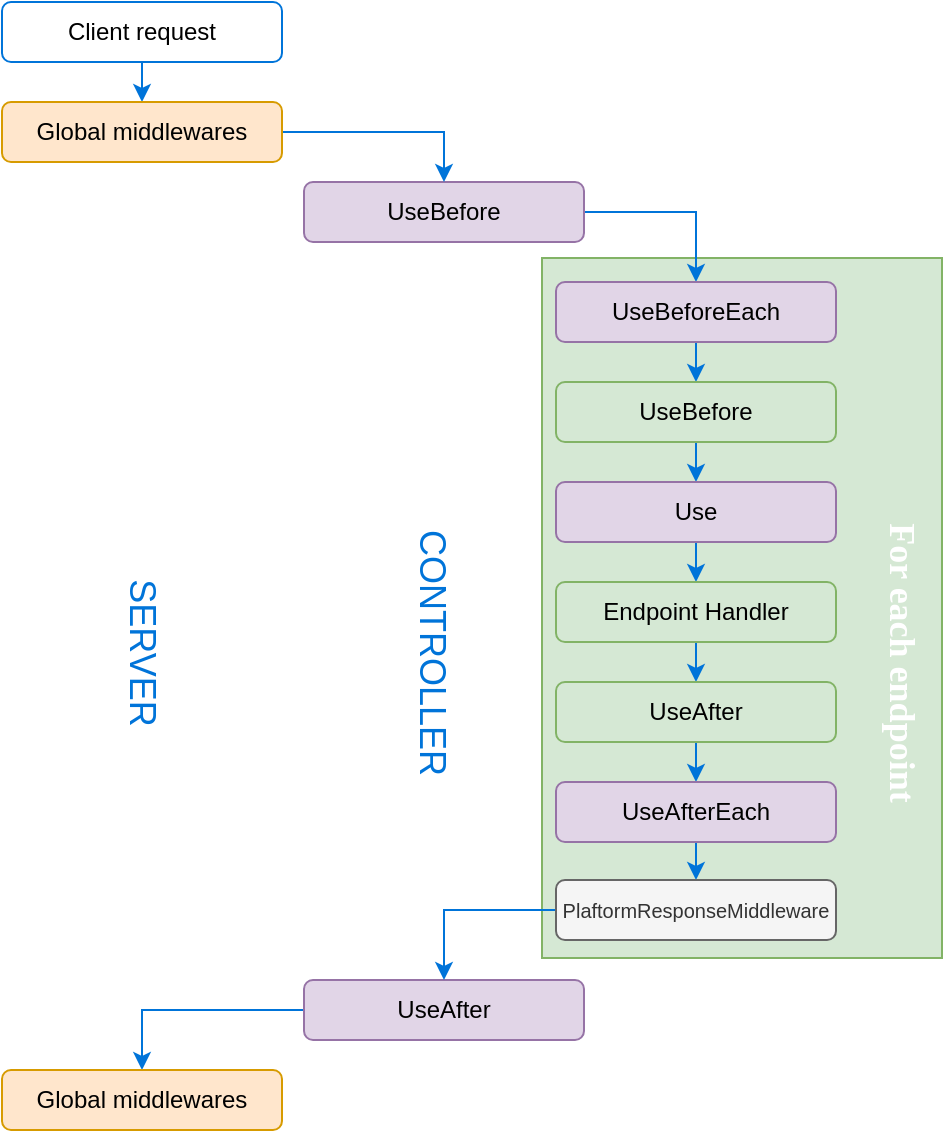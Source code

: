 <mxfile version="13.6.5" type="device"><diagram id="DG_1D_lNAm6PYI5epRoH" name="Page-1"><mxGraphModel dx="1113" dy="611" grid="1" gridSize="10" guides="1" tooltips="1" connect="1" arrows="1" fold="1" page="1" pageScale="1" pageWidth="827" pageHeight="1169" math="0" shadow="0"><root><mxCell id="0"/><mxCell id="1" parent="0"/><mxCell id="iPR62k2iakFlcbkQ49ej-34" value="" style="rounded=0;whiteSpace=wrap;html=1;fillColor=#d5e8d4;strokeColor=#82b366;" parent="1" vertex="1"><mxGeometry x="350" y="183" width="200" height="350" as="geometry"/></mxCell><mxCell id="r-cADyz4mRHKIyRzOxX_-7" style="edgeStyle=orthogonalEdgeStyle;rounded=0;orthogonalLoop=1;jettySize=auto;html=1;exitX=0.5;exitY=1;exitDx=0;exitDy=0;entryX=0.5;entryY=0;entryDx=0;entryDy=0;strokeColor=#0074d9;" parent="1" source="r-cADyz4mRHKIyRzOxX_-1" target="iPR62k2iakFlcbkQ49ej-1" edge="1"><mxGeometry relative="1" as="geometry"><mxPoint x="180" y="145" as="targetPoint"/></mxGeometry></mxCell><mxCell id="r-cADyz4mRHKIyRzOxX_-1" value="Client request" style="rounded=1;whiteSpace=wrap;html=1;strokeColor=#0074d9;fontFamily=Helvetica;" parent="1" vertex="1"><mxGeometry x="80" y="55" width="140" height="30" as="geometry"/></mxCell><mxCell id="iPR62k2iakFlcbkQ49ej-16" style="edgeStyle=orthogonalEdgeStyle;rounded=0;orthogonalLoop=1;jettySize=auto;html=1;exitX=1;exitY=0.5;exitDx=0;exitDy=0;entryX=0.5;entryY=0;entryDx=0;entryDy=0;strokeColor=#0074D9;" parent="1" source="r-cADyz4mRHKIyRzOxX_-12" target="iPR62k2iakFlcbkQ49ej-2" edge="1"><mxGeometry relative="1" as="geometry"/></mxCell><mxCell id="r-cADyz4mRHKIyRzOxX_-12" value="UseBefore" style="rounded=1;whiteSpace=wrap;html=1;strokeColor=#9673a6;fillColor=#e1d5e7;fontFamily=Helvetica;" parent="1" vertex="1"><mxGeometry x="231" y="145" width="140" height="30" as="geometry"/></mxCell><mxCell id="iPR62k2iakFlcbkQ49ej-24" style="edgeStyle=orthogonalEdgeStyle;rounded=0;orthogonalLoop=1;jettySize=auto;html=1;exitX=1;exitY=0.5;exitDx=0;exitDy=0;entryX=0.5;entryY=0;entryDx=0;entryDy=0;strokeColor=#0074D9;" parent="1" source="iPR62k2iakFlcbkQ49ej-1" target="r-cADyz4mRHKIyRzOxX_-12" edge="1"><mxGeometry relative="1" as="geometry"/></mxCell><mxCell id="iPR62k2iakFlcbkQ49ej-1" value="Global middlewares" style="rounded=1;whiteSpace=wrap;html=1;strokeColor=#d79b00;fillColor=#ffe6cc;fontFamily=Helvetica;" parent="1" vertex="1"><mxGeometry x="80" y="105" width="140" height="30" as="geometry"/></mxCell><mxCell id="iPR62k2iakFlcbkQ49ej-19" style="edgeStyle=orthogonalEdgeStyle;rounded=0;orthogonalLoop=1;jettySize=auto;html=1;exitX=0.5;exitY=1;exitDx=0;exitDy=0;entryX=0.5;entryY=0;entryDx=0;entryDy=0;strokeColor=#0074D9;" parent="1" source="iPR62k2iakFlcbkQ49ej-2" target="iPR62k2iakFlcbkQ49ej-3" edge="1"><mxGeometry relative="1" as="geometry"/></mxCell><mxCell id="iPR62k2iakFlcbkQ49ej-2" value="UseBeforeEach" style="rounded=1;whiteSpace=wrap;html=1;strokeColor=#9673a6;fillColor=#e1d5e7;fontFamily=Helvetica;" parent="1" vertex="1"><mxGeometry x="357" y="195" width="140" height="30" as="geometry"/></mxCell><mxCell id="iPR62k2iakFlcbkQ49ej-18" style="edgeStyle=orthogonalEdgeStyle;rounded=0;orthogonalLoop=1;jettySize=auto;html=1;exitX=0.5;exitY=1;exitDx=0;exitDy=0;entryX=0.5;entryY=0;entryDx=0;entryDy=0;strokeColor=#0074D9;" parent="1" source="iPR62k2iakFlcbkQ49ej-3" target="iPR62k2iakFlcbkQ49ej-4" edge="1"><mxGeometry relative="1" as="geometry"/></mxCell><mxCell id="iPR62k2iakFlcbkQ49ej-3" value="UseBefore" style="rounded=1;whiteSpace=wrap;html=1;strokeColor=#82b366;fillColor=#d5e8d4;fontFamily=Helvetica;" parent="1" vertex="1"><mxGeometry x="357" y="245" width="140" height="30" as="geometry"/></mxCell><mxCell id="iPR62k2iakFlcbkQ49ej-26" style="edgeStyle=orthogonalEdgeStyle;rounded=0;orthogonalLoop=1;jettySize=auto;html=1;exitX=0.5;exitY=1;exitDx=0;exitDy=0;entryX=0.5;entryY=0;entryDx=0;entryDy=0;strokeColor=#0074D9;" parent="1" source="iPR62k2iakFlcbkQ49ej-4" target="iPR62k2iakFlcbkQ49ej-5" edge="1"><mxGeometry relative="1" as="geometry"/></mxCell><mxCell id="iPR62k2iakFlcbkQ49ej-4" value="Use" style="rounded=1;whiteSpace=wrap;html=1;strokeColor=#9673a6;fillColor=#e1d5e7;fontFamily=Helvetica;" parent="1" vertex="1"><mxGeometry x="357" y="295" width="140" height="30" as="geometry"/></mxCell><mxCell id="iPR62k2iakFlcbkQ49ej-25" style="edgeStyle=orthogonalEdgeStyle;rounded=0;orthogonalLoop=1;jettySize=auto;html=1;exitX=0.5;exitY=1;exitDx=0;exitDy=0;entryX=0.5;entryY=0;entryDx=0;entryDy=0;strokeColor=#0074D9;" parent="1" source="iPR62k2iakFlcbkQ49ej-5" target="iPR62k2iakFlcbkQ49ej-6" edge="1"><mxGeometry relative="1" as="geometry"/></mxCell><mxCell id="iPR62k2iakFlcbkQ49ej-5" value="Endpoint Handler" style="rounded=1;whiteSpace=wrap;html=1;strokeColor=#82b366;fillColor=#d5e8d4;fontFamily=Helvetica;" parent="1" vertex="1"><mxGeometry x="357" y="345" width="140" height="30" as="geometry"/></mxCell><mxCell id="iPR62k2iakFlcbkQ49ej-21" style="edgeStyle=orthogonalEdgeStyle;rounded=0;orthogonalLoop=1;jettySize=auto;html=1;exitX=0.5;exitY=1;exitDx=0;exitDy=0;entryX=0.5;entryY=0;entryDx=0;entryDy=0;strokeColor=#0074D9;" parent="1" source="iPR62k2iakFlcbkQ49ej-6" target="iPR62k2iakFlcbkQ49ej-7" edge="1"><mxGeometry relative="1" as="geometry"/></mxCell><mxCell id="iPR62k2iakFlcbkQ49ej-6" value="UseAfter" style="rounded=1;whiteSpace=wrap;html=1;strokeColor=#82b366;fillColor=#d5e8d4;fontFamily=Helvetica;" parent="1" vertex="1"><mxGeometry x="357" y="395" width="140" height="30" as="geometry"/></mxCell><mxCell id="iPR62k2iakFlcbkQ49ej-22" style="edgeStyle=orthogonalEdgeStyle;rounded=0;orthogonalLoop=1;jettySize=auto;html=1;exitX=0.5;exitY=1;exitDx=0;exitDy=0;entryX=0.5;entryY=0;entryDx=0;entryDy=0;strokeColor=#0074D9;" parent="1" source="iPR62k2iakFlcbkQ49ej-7" target="iPR62k2iakFlcbkQ49ej-10" edge="1"><mxGeometry relative="1" as="geometry"><mxPoint x="427" y="495" as="targetPoint"/></mxGeometry></mxCell><mxCell id="iPR62k2iakFlcbkQ49ej-7" value="UseAfterEach" style="rounded=1;whiteSpace=wrap;html=1;strokeColor=#9673a6;fillColor=#e1d5e7;fontFamily=Helvetica;" parent="1" vertex="1"><mxGeometry x="357" y="445" width="140" height="30" as="geometry"/></mxCell><mxCell id="iPR62k2iakFlcbkQ49ej-30" style="edgeStyle=orthogonalEdgeStyle;rounded=0;orthogonalLoop=1;jettySize=auto;html=1;exitX=0;exitY=0.5;exitDx=0;exitDy=0;entryX=0.5;entryY=0;entryDx=0;entryDy=0;strokeColor=#0074D9;" parent="1" source="iPR62k2iakFlcbkQ49ej-8" target="iPR62k2iakFlcbkQ49ej-11" edge="1"><mxGeometry relative="1" as="geometry"/></mxCell><mxCell id="iPR62k2iakFlcbkQ49ej-8" value="&lt;div&gt;UseAfter&lt;/div&gt;" style="rounded=1;whiteSpace=wrap;html=1;strokeColor=#9673a6;fillColor=#e1d5e7;fontFamily=Helvetica;" parent="1" vertex="1"><mxGeometry x="231" y="544" width="140" height="30" as="geometry"/></mxCell><mxCell id="iPR62k2iakFlcbkQ49ej-29" style="edgeStyle=orthogonalEdgeStyle;rounded=0;orthogonalLoop=1;jettySize=auto;html=1;exitX=0;exitY=0.5;exitDx=0;exitDy=0;entryX=0.5;entryY=0;entryDx=0;entryDy=0;strokeColor=#0074D9;" parent="1" source="iPR62k2iakFlcbkQ49ej-10" target="iPR62k2iakFlcbkQ49ej-8" edge="1"><mxGeometry relative="1" as="geometry"/></mxCell><mxCell id="iPR62k2iakFlcbkQ49ej-10" value="&lt;font style=&quot;font-size: 10px&quot;&gt;PlaftormResponseMiddleware&lt;/font&gt;" style="rounded=1;whiteSpace=wrap;html=1;strokeColor=#666666;fontFamily=Helvetica;fillColor=#f5f5f5;fontColor=#333333;" parent="1" vertex="1"><mxGeometry x="357" y="494" width="140" height="30" as="geometry"/></mxCell><mxCell id="iPR62k2iakFlcbkQ49ej-11" value="Global middlewares" style="rounded=1;whiteSpace=wrap;html=1;strokeColor=#d79b00;fillColor=#ffe6cc;fontFamily=Helvetica;" parent="1" vertex="1"><mxGeometry x="80" y="589" width="140" height="30" as="geometry"/></mxCell><mxCell id="iPR62k2iakFlcbkQ49ej-31" value="&lt;font style=&quot;font-size: 18px&quot; color=&quot;#0074D9&quot;&gt;SERVER&lt;/font&gt;" style="text;html=1;align=center;verticalAlign=middle;resizable=0;points=[];autosize=1;rotation=90;" parent="1" vertex="1"><mxGeometry x="105" y="370" width="90" height="20" as="geometry"/></mxCell><mxCell id="iPR62k2iakFlcbkQ49ej-32" value="&lt;font style=&quot;font-size: 18px&quot; color=&quot;#0074D9&quot;&gt;CONTROLLER&lt;/font&gt;" style="text;html=1;align=center;verticalAlign=middle;resizable=0;points=[];autosize=1;rotation=90;" parent="1" vertex="1"><mxGeometry x="225" y="370" width="140" height="20" as="geometry"/></mxCell><mxCell id="iPR62k2iakFlcbkQ49ej-33" value="&lt;font style=&quot;font-size: 18px&quot; face=&quot;Verdana&quot; color=&quot;#FFFFFF&quot;&gt;&lt;b&gt;For each endpoint&lt;/b&gt;&lt;/font&gt;" style="text;html=1;align=center;verticalAlign=middle;resizable=0;points=[];autosize=1;rotation=90;" parent="1" vertex="1"><mxGeometry x="430" y="375" width="200" height="20" as="geometry"/></mxCell></root></mxGraphModel></diagram></mxfile>